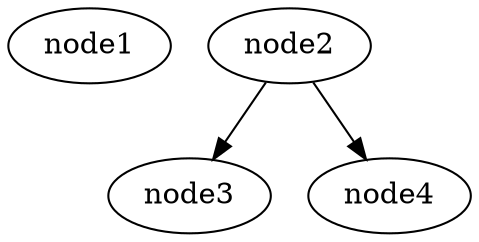 digraph G {
	layers="local:pvt:test:new:ofc";

	node1  [layer="pvt"];
	node2  [layer="all"];
	node3  [layer="pvt:ofc"];		/* pvt, test, new, and ofc */
	node2 -> node3  [layer="pvt:all"];	/* same as pvt:ofc */
	node2 -> node4 [layer=3];		/* same as test */
}
